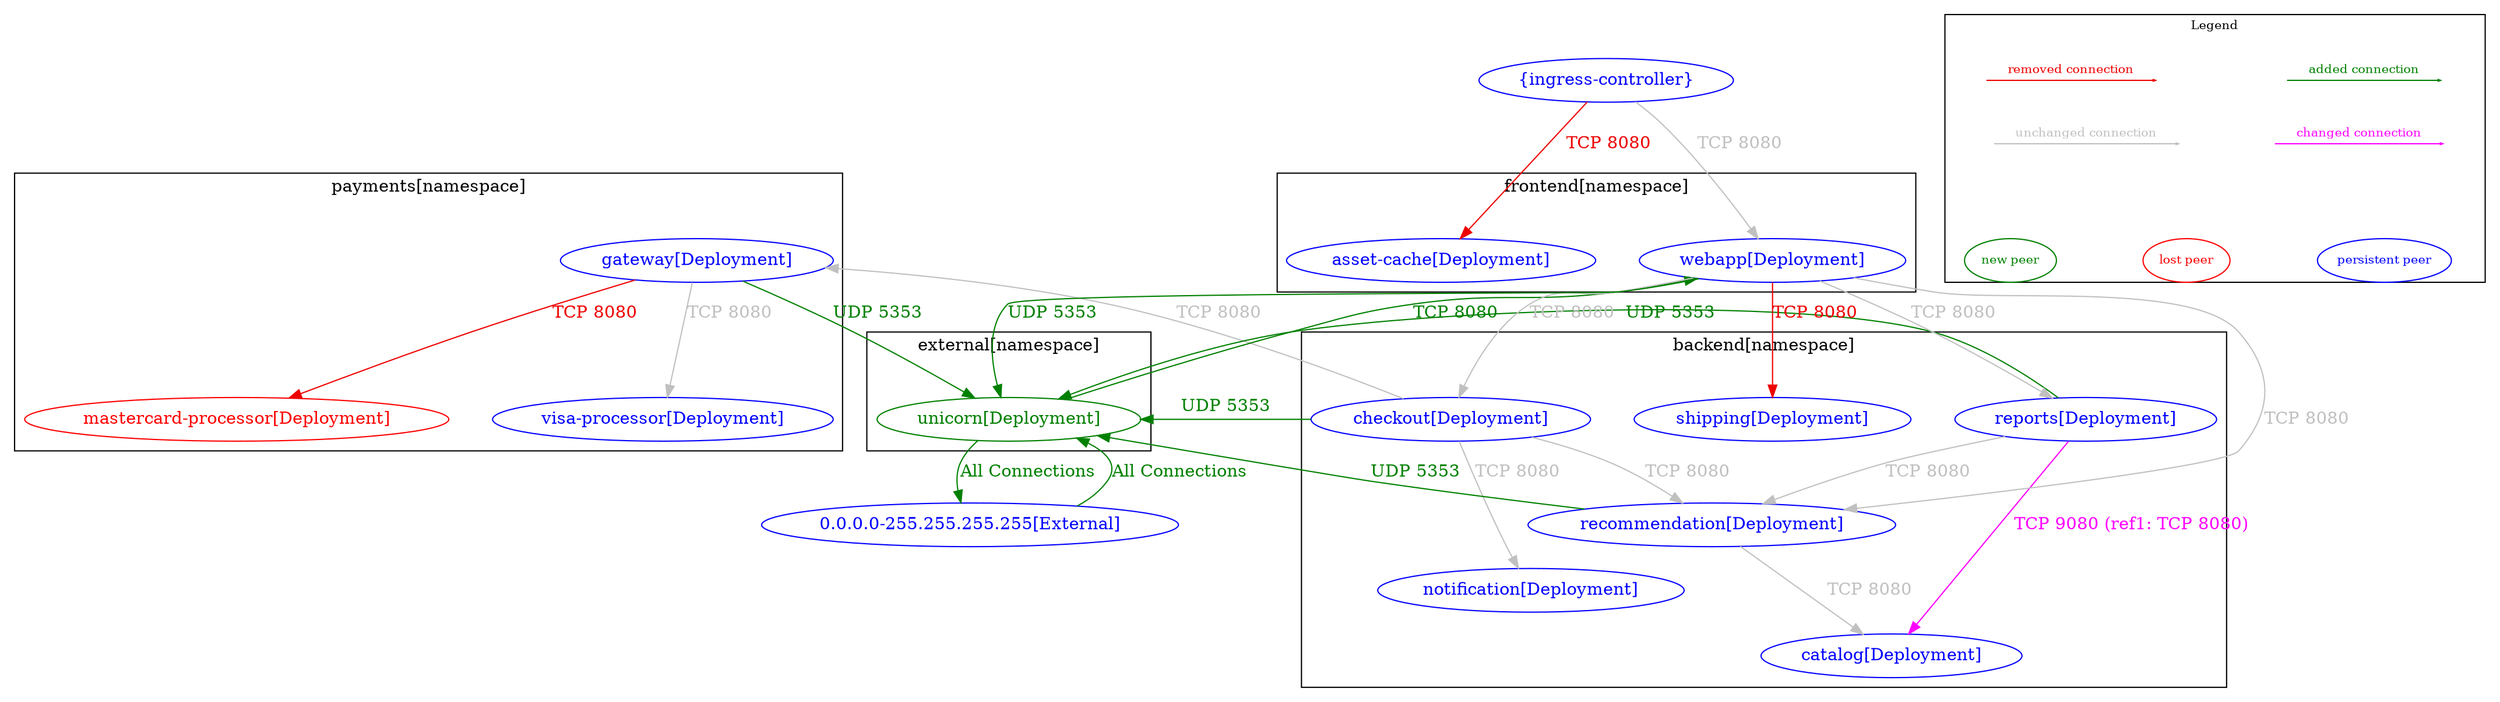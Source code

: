 digraph {
	subgraph "cluster_backend[namespace]" {
		color="black"
		fontcolor="black"
		"backend/catalog[Deployment]" [label="catalog[Deployment]" color="blue" fontcolor="blue"]
		"backend/checkout[Deployment]" [label="checkout[Deployment]" color="blue" fontcolor="blue"]
		"backend/notification[Deployment]" [label="notification[Deployment]" color="blue" fontcolor="blue"]
		"backend/recommendation[Deployment]" [label="recommendation[Deployment]" color="blue" fontcolor="blue"]
		"backend/reports[Deployment]" [label="reports[Deployment]" color="blue" fontcolor="blue"]
		"backend/shipping[Deployment]" [label="shipping[Deployment]" color="blue" fontcolor="blue"]
		label="backend[namespace]"
	}
	subgraph "cluster_external[namespace]" {
		color="black"
		fontcolor="black"
		"external/unicorn[Deployment]" [label="unicorn[Deployment]" color="#008000" fontcolor="#008000"]
		label="external[namespace]"
	}
	subgraph "cluster_frontend[namespace]" {
		color="black"
		fontcolor="black"
		"frontend/asset-cache[Deployment]" [label="asset-cache[Deployment]" color="blue" fontcolor="blue"]
		"frontend/webapp[Deployment]" [label="webapp[Deployment]" color="blue" fontcolor="blue"]
		label="frontend[namespace]"
	}
	subgraph "cluster_payments[namespace]" {
		color="black"
		fontcolor="black"
		"payments/gateway[Deployment]" [label="gateway[Deployment]" color="blue" fontcolor="blue"]
		"payments/mastercard-processor[Deployment]" [label="mastercard-processor[Deployment]" color="red" fontcolor="red"]
		"payments/visa-processor[Deployment]" [label="visa-processor[Deployment]" color="blue" fontcolor="blue"]
		label="payments[namespace]"
	}
	"0.0.0.0-255.255.255.255[External]" [label="0.0.0.0-255.255.255.255[External]" color="blue" fontcolor="blue"]
	"{ingress-controller}" [label="{ingress-controller}" color="blue" fontcolor="blue"]
	"0.0.0.0-255.255.255.255[External]" -> "external/unicorn[Deployment]" [label="All Connections" color="#008000" fontcolor="#008000" weight=0.5]
	"backend/checkout[Deployment]" -> "backend/notification[Deployment]" [label="TCP 8080" color="grey" fontcolor="grey" weight=0.5]
	"backend/checkout[Deployment]" -> "backend/recommendation[Deployment]" [label="TCP 8080" color="grey" fontcolor="grey" weight=0.5]
	"backend/checkout[Deployment]" -> "external/unicorn[Deployment]" [label="UDP 5353" color="#008000" fontcolor="#008000" weight=0.5]
	"backend/checkout[Deployment]" -> "payments/gateway[Deployment]" [label="TCP 8080" color="grey" fontcolor="grey" weight=0.5]
	"backend/recommendation[Deployment]" -> "backend/catalog[Deployment]" [label="TCP 8080" color="grey" fontcolor="grey" weight=1]
	"backend/recommendation[Deployment]" -> "external/unicorn[Deployment]" [label="UDP 5353" color="#008000" fontcolor="#008000" weight=0.5]
	"backend/reports[Deployment]" -> "backend/catalog[Deployment]" [label="TCP 9080 (ref1: TCP 8080)" color="magenta" fontcolor="magenta" weight=1]
	"backend/reports[Deployment]" -> "backend/recommendation[Deployment]" [label="TCP 8080" color="grey" fontcolor="grey" weight=1]
	"backend/reports[Deployment]" -> "external/unicorn[Deployment]" [label="UDP 5353" color="#008000" fontcolor="#008000" weight=0.5]
	"external/unicorn[Deployment]" -> "0.0.0.0-255.255.255.255[External]" [label="All Connections" color="#008000" fontcolor="#008000" weight=1]
	"external/unicorn[Deployment]" -> "frontend/webapp[Deployment]" [label="TCP 8080" color="#008000" fontcolor="#008000" weight=0.5]
	"frontend/webapp[Deployment]" -> "backend/checkout[Deployment]" [label="TCP 8080" color="grey" fontcolor="grey" weight=1]
	"frontend/webapp[Deployment]" -> "backend/recommendation[Deployment]" [label="TCP 8080" color="grey" fontcolor="grey" weight=1]
	"frontend/webapp[Deployment]" -> "backend/reports[Deployment]" [label="TCP 8080" color="grey" fontcolor="grey" weight=1]
	"frontend/webapp[Deployment]" -> "backend/shipping[Deployment]" [label="TCP 8080" color="red2" fontcolor="red2" weight=1]
	"frontend/webapp[Deployment]" -> "external/unicorn[Deployment]" [label="UDP 5353" color="#008000" fontcolor="#008000" weight=1]
	"payments/gateway[Deployment]" -> "external/unicorn[Deployment]" [label="UDP 5353" color="#008000" fontcolor="#008000" weight=1]
	"payments/gateway[Deployment]" -> "payments/mastercard-processor[Deployment]" [label="TCP 8080" color="red2" fontcolor="red2" weight=0.5]
	"payments/gateway[Deployment]" -> "payments/visa-processor[Deployment]" [label="TCP 8080" color="grey" fontcolor="grey" weight=0.5]
	"{ingress-controller}" -> "frontend/asset-cache[Deployment]" [label="TCP 8080" color="red2" fontcolor="red2" weight=1]
	"{ingress-controller}" -> "frontend/webapp[Deployment]" [label="TCP 8080" color="grey" fontcolor="grey" weight=1]
	nodesep=0.5
	subgraph cluster_legend {
		label="Legend"
		fontsize = 10
		margin=0
		a [style=invis height=0 width=0]
		b [style=invis height=0 width=0]
		c [style=invis height=0 width=0]
		d [style=invis height=0 width=0]
		e [style=invis height=0 width=0]
		f [style=invis height=0 width=0]
		g [style=invis height=0 width=0]
		h [style=invis height=0 width=0]
		{rank=source a b c d}
		{rank=same e f g h}
		a -> b [label="added connection", color="#008000" fontcolor="#008000" fontsize = 10 arrowsize=0.2]
		c -> d [label="removed connection", color="red2" fontcolor="red2" fontsize = 10 arrowsize=0.2]
		e -> f [label="changed connection", color="magenta" fontcolor="magenta" fontsize = 10 arrowsize=0.2]
		g -> h [label="unchanged connection", color="grey" fontcolor="grey" fontsize = 10 arrowsize=0.2]
		np [label="new peer" color="#008000" fontcolor="#008000" fontsize = 10]
		lp [label="lost peer" color="red" fontcolor="red" fontsize = 10]
		pp [label="persistent peer" color="blue" fontcolor="blue" fontsize = 10]
		{rank=sink np lp pp}
		np->lp [style=invis]
		lp->pp [style=invis]
	}
}